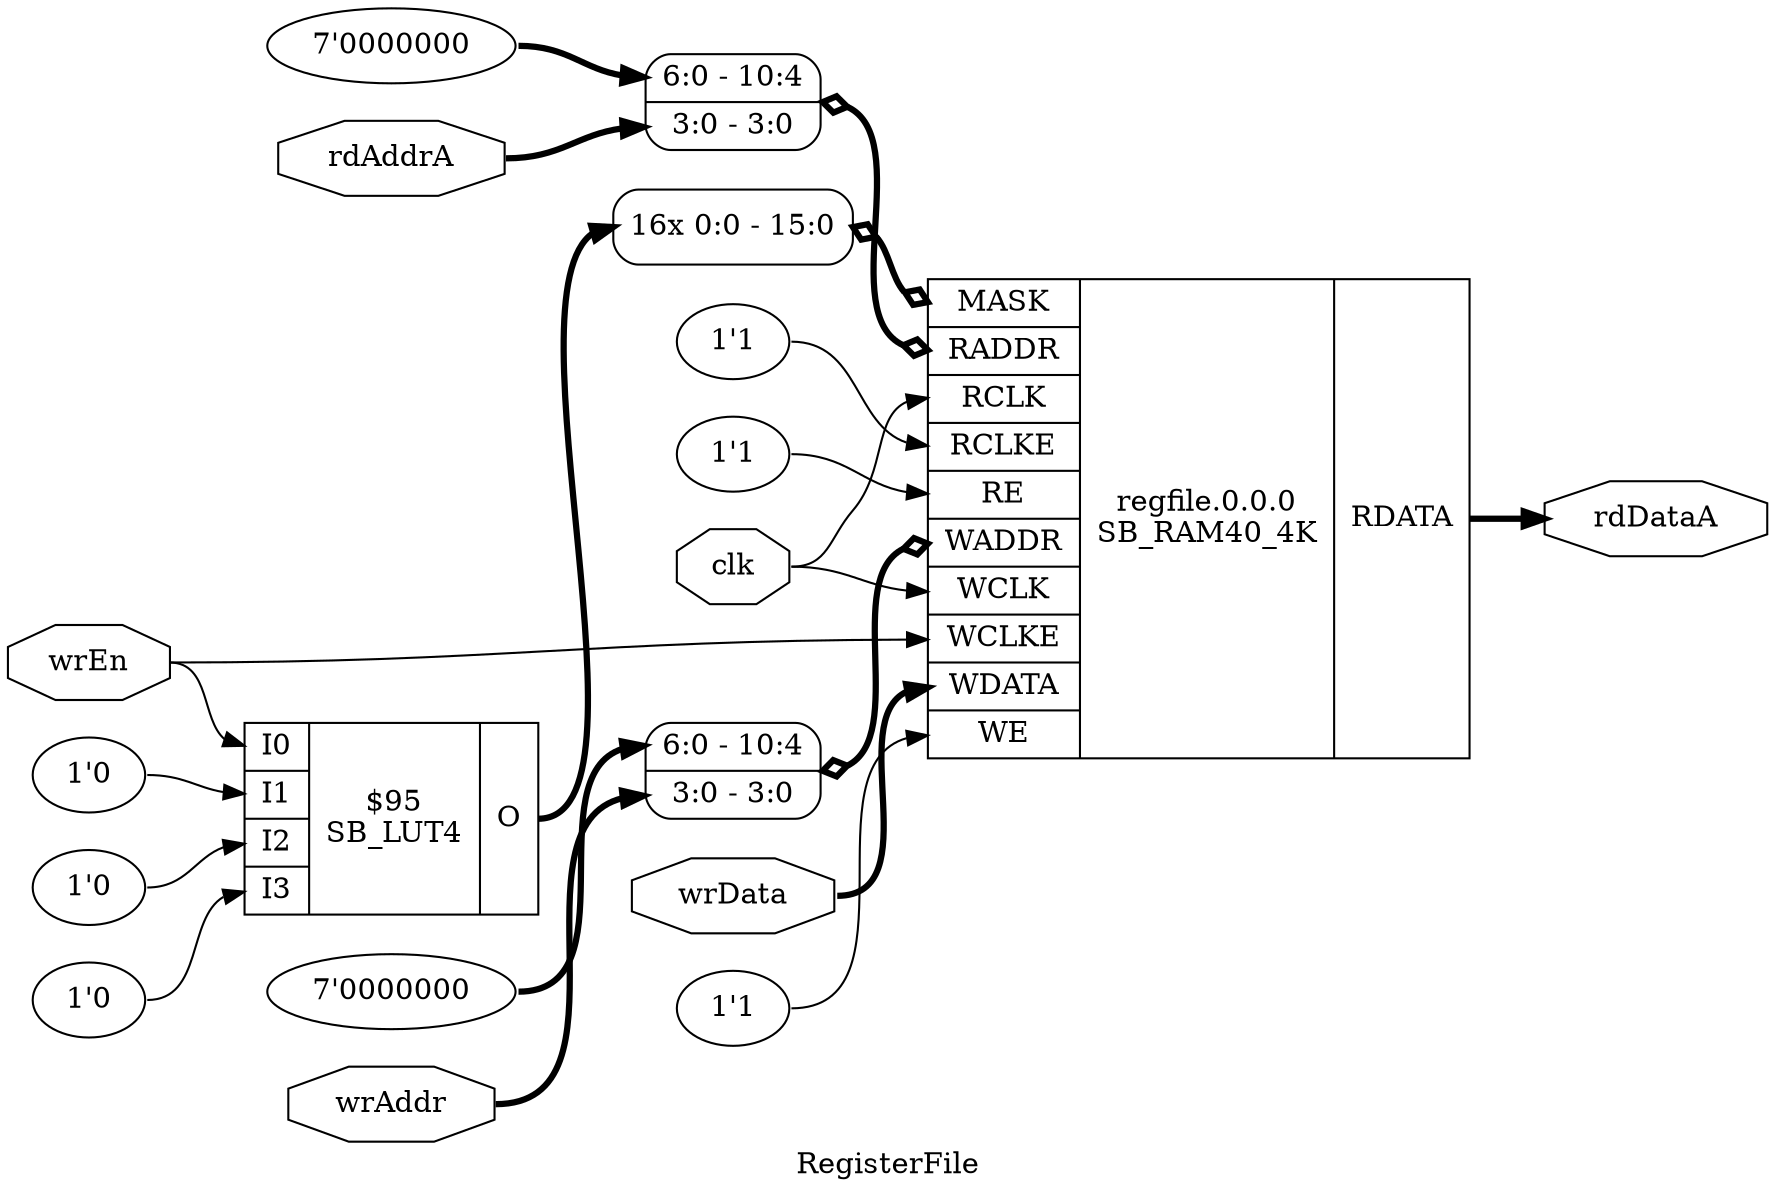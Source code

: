 digraph "RegisterFile" {
label="RegisterFile";
rankdir="LR";
remincross=true;
n3 [ shape=octagon, label="clk", color="black", fontcolor="black" ];
n4 [ shape=octagon, label="rdAddrA", color="black", fontcolor="black" ];
n5 [ shape=octagon, label="rdDataA", color="black", fontcolor="black" ];
n6 [ shape=octagon, label="wrAddr", color="black", fontcolor="black" ];
n7 [ shape=octagon, label="wrData", color="black", fontcolor="black" ];
n8 [ shape=octagon, label="wrEn", color="black", fontcolor="black" ];
v0 [ label="1'0" ];
v1 [ label="1'0" ];
v2 [ label="1'0" ];
c14 [ shape=record, label="{{<p9> I0|<p10> I1|<p11> I2|<p12> I3}|$95\nSB_LUT4|{<p13> O}}" ];
v5 [ label="7'0000000" ];
v6 [ label="1'1" ];
v7 [ label="1'1" ];
v9 [ label="7'0000000" ];
v10 [ label="1'1" ];
c26 [ shape=record, label="{{<p15> MASK|<p16> RADDR|<p17> RCLK|<p18> RCLKE|<p19> RE|<p20> WADDR|<p21> WCLK|<p22> WCLKE|<p23> WDATA|<p24> WE}|regfile.0.0.0\nSB_RAM40_4K|{<p25> RDATA}}" ];
x3 [ shape=record, style=rounded, label="<s15> 16x 0:0 - 15:0 " ];
x3:e -> c26:p15:w [arrowhead=odiamond, arrowtail=odiamond, dir=both, color="black", style="setlinewidth(3)", label=""];
x4 [ shape=record, style=rounded, label="<s1> 6:0 - 10:4 |<s0> 3:0 - 3:0 " ];
x4:e -> c26:p16:w [arrowhead=odiamond, arrowtail=odiamond, dir=both, color="black", style="setlinewidth(3)", label=""];
x8 [ shape=record, style=rounded, label="<s1> 6:0 - 10:4 |<s0> 3:0 - 3:0 " ];
x8:e -> c26:p20:w [arrowhead=odiamond, arrowtail=odiamond, dir=both, color="black", style="setlinewidth(3)", label=""];
c14:p13:e -> x3:s15:w [color="black", style="setlinewidth(3)", label=""];
n3:e -> c26:p17:w [color="black", label=""];
n3:e -> c26:p21:w [color="black", label=""];
n4:e -> x4:s0:w [color="black", style="setlinewidth(3)", label=""];
c26:p25:e -> n5:w [color="black", style="setlinewidth(3)", label=""];
n6:e -> x8:s0:w [color="black", style="setlinewidth(3)", label=""];
n7:e -> c26:p23:w [color="black", style="setlinewidth(3)", label=""];
n8:e -> c14:p9:w [color="black", label=""];
n8:e -> c26:p22:w [color="black", label=""];
v0:e -> c14:p10:w [color="black", label=""];
v1:e -> c14:p11:w [color="black", label=""];
v10:e -> c26:p24:w [color="black", label=""];
v2:e -> c14:p12:w [color="black", label=""];
v5:e -> x4:s1:w [color="black", style="setlinewidth(3)", label=""];
v6:e -> c26:p18:w [color="black", label=""];
v7:e -> c26:p19:w [color="black", label=""];
v9:e -> x8:s1:w [color="black", style="setlinewidth(3)", label=""];
}
